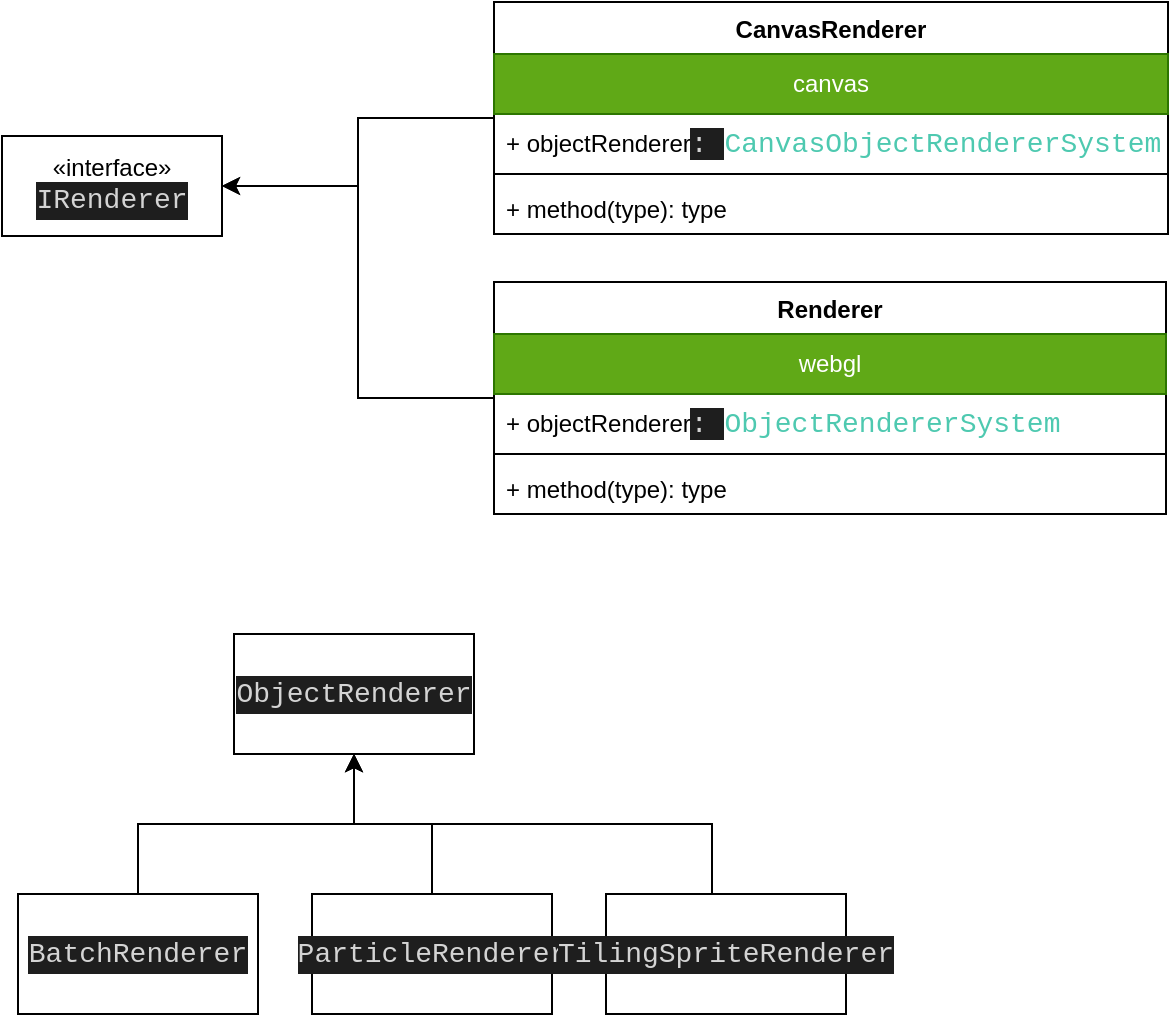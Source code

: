 <mxfile version="21.2.7" type="github" pages="2">
  <diagram name="render" id="e1oT-nx0cN_IvU85QJFF">
    <mxGraphModel dx="1195" dy="637" grid="0" gridSize="10" guides="1" tooltips="1" connect="1" arrows="1" fold="1" page="1" pageScale="1" pageWidth="1169" pageHeight="827" math="0" shadow="0">
      <root>
        <mxCell id="0" />
        <mxCell id="1" parent="0" />
        <mxCell id="wVjqyNlfLyHgIGJeyx53-1" value="«interface»&lt;br&gt;&lt;div style=&quot;color: rgb(212, 212, 212); background-color: rgb(30, 30, 30); font-family: Consolas, &amp;quot;Courier New&amp;quot;, monospace; font-size: 14px; line-height: 19px;&quot;&gt;IRenderer&lt;/div&gt;" style="html=1;whiteSpace=wrap;" parent="1" vertex="1">
          <mxGeometry x="24" y="94" width="110" height="50" as="geometry" />
        </mxCell>
        <mxCell id="qQzPLSAb_yc15qAoAnq2-8" style="edgeStyle=orthogonalEdgeStyle;rounded=0;orthogonalLoop=1;jettySize=auto;html=1;entryX=1;entryY=0.5;entryDx=0;entryDy=0;" edge="1" parent="1" source="wVjqyNlfLyHgIGJeyx53-2" target="wVjqyNlfLyHgIGJeyx53-1">
          <mxGeometry relative="1" as="geometry" />
        </mxCell>
        <mxCell id="wVjqyNlfLyHgIGJeyx53-2" value="Renderer" style="swimlane;fontStyle=1;align=center;verticalAlign=top;childLayout=stackLayout;horizontal=1;startSize=26;horizontalStack=0;resizeParent=1;resizeParentMax=0;resizeLast=0;collapsible=1;marginBottom=0;whiteSpace=wrap;html=1;" parent="1" vertex="1">
          <mxGeometry x="270" y="167" width="336" height="116" as="geometry" />
        </mxCell>
        <mxCell id="qQzPLSAb_yc15qAoAnq2-11" value="webgl" style="text;html=1;strokeColor=#2D7600;fillColor=#60a917;align=center;verticalAlign=middle;whiteSpace=wrap;rounded=0;fontColor=#ffffff;" vertex="1" parent="wVjqyNlfLyHgIGJeyx53-2">
          <mxGeometry y="26" width="336" height="30" as="geometry" />
        </mxCell>
        <mxCell id="wVjqyNlfLyHgIGJeyx53-3" value="+&amp;nbsp;objectRenderer&lt;span style=&quot;background-color: rgb(30, 30, 30); color: rgb(212, 212, 212); font-family: Consolas, &amp;quot;Courier New&amp;quot;, monospace; font-size: 14px;&quot;&gt;:&amp;nbsp;&lt;/span&gt;&lt;span style=&quot;font-family: Consolas, &amp;quot;Courier New&amp;quot;, monospace; font-size: 14px; color: rgb(78, 201, 176);&quot;&gt;ObjectRendererSystem&lt;/span&gt;" style="text;strokeColor=none;fillColor=none;align=left;verticalAlign=top;spacingLeft=4;spacingRight=4;overflow=hidden;rotatable=0;points=[[0,0.5],[1,0.5]];portConstraint=eastwest;whiteSpace=wrap;html=1;" parent="wVjqyNlfLyHgIGJeyx53-2" vertex="1">
          <mxGeometry y="56" width="336" height="26" as="geometry" />
        </mxCell>
        <mxCell id="wVjqyNlfLyHgIGJeyx53-4" value="" style="line;strokeWidth=1;fillColor=none;align=left;verticalAlign=middle;spacingTop=-1;spacingLeft=3;spacingRight=3;rotatable=0;labelPosition=right;points=[];portConstraint=eastwest;strokeColor=inherit;" parent="wVjqyNlfLyHgIGJeyx53-2" vertex="1">
          <mxGeometry y="82" width="336" height="8" as="geometry" />
        </mxCell>
        <mxCell id="wVjqyNlfLyHgIGJeyx53-5" value="+ method(type): type" style="text;strokeColor=none;fillColor=none;align=left;verticalAlign=top;spacingLeft=4;spacingRight=4;overflow=hidden;rotatable=0;points=[[0,0.5],[1,0.5]];portConstraint=eastwest;whiteSpace=wrap;html=1;" parent="wVjqyNlfLyHgIGJeyx53-2" vertex="1">
          <mxGeometry y="90" width="336" height="26" as="geometry" />
        </mxCell>
        <mxCell id="wVjqyNlfLyHgIGJeyx53-12" style="edgeStyle=orthogonalEdgeStyle;rounded=0;orthogonalLoop=1;jettySize=auto;html=1;" parent="1" source="wVjqyNlfLyHgIGJeyx53-6" target="wVjqyNlfLyHgIGJeyx53-1" edge="1">
          <mxGeometry relative="1" as="geometry" />
        </mxCell>
        <mxCell id="wVjqyNlfLyHgIGJeyx53-6" value="CanvasRenderer" style="swimlane;fontStyle=1;align=center;verticalAlign=top;childLayout=stackLayout;horizontal=1;startSize=26;horizontalStack=0;resizeParent=1;resizeParentMax=0;resizeLast=0;collapsible=1;marginBottom=0;whiteSpace=wrap;html=1;" parent="1" vertex="1">
          <mxGeometry x="270" y="27" width="337" height="116" as="geometry" />
        </mxCell>
        <mxCell id="qQzPLSAb_yc15qAoAnq2-9" value="canvas" style="text;html=1;strokeColor=#2D7600;fillColor=#60a917;align=center;verticalAlign=middle;whiteSpace=wrap;rounded=0;fontColor=#ffffff;" vertex="1" parent="wVjqyNlfLyHgIGJeyx53-6">
          <mxGeometry y="26" width="337" height="30" as="geometry" />
        </mxCell>
        <mxCell id="wVjqyNlfLyHgIGJeyx53-7" value="+&amp;nbsp;objectRenderer&lt;span style=&quot;background-color: rgb(30, 30, 30); color: rgb(212, 212, 212); font-family: Consolas, &amp;quot;Courier New&amp;quot;, monospace; font-size: 14px;&quot;&gt;:&amp;nbsp;&lt;/span&gt;&lt;span style=&quot;font-family: Consolas, &amp;quot;Courier New&amp;quot;, monospace; font-size: 14px; color: rgb(78, 201, 176);&quot;&gt;CanvasObjectRendererSystem&lt;/span&gt;&lt;span style=&quot;background-color: rgb(30, 30, 30); color: rgb(212, 212, 212); font-family: Consolas, &amp;quot;Courier New&amp;quot;, monospace; font-size: 14px;&quot;&gt;;&lt;/span&gt;" style="text;strokeColor=none;fillColor=none;align=left;verticalAlign=top;spacingLeft=4;spacingRight=4;overflow=hidden;rotatable=0;points=[[0,0.5],[1,0.5]];portConstraint=eastwest;whiteSpace=wrap;html=1;" parent="wVjqyNlfLyHgIGJeyx53-6" vertex="1">
          <mxGeometry y="56" width="337" height="26" as="geometry" />
        </mxCell>
        <mxCell id="wVjqyNlfLyHgIGJeyx53-8" value="" style="line;strokeWidth=1;fillColor=none;align=left;verticalAlign=middle;spacingTop=-1;spacingLeft=3;spacingRight=3;rotatable=0;labelPosition=right;points=[];portConstraint=eastwest;strokeColor=inherit;" parent="wVjqyNlfLyHgIGJeyx53-6" vertex="1">
          <mxGeometry y="82" width="337" height="8" as="geometry" />
        </mxCell>
        <mxCell id="wVjqyNlfLyHgIGJeyx53-9" value="+ method(type): type" style="text;strokeColor=none;fillColor=none;align=left;verticalAlign=top;spacingLeft=4;spacingRight=4;overflow=hidden;rotatable=0;points=[[0,0.5],[1,0.5]];portConstraint=eastwest;whiteSpace=wrap;html=1;" parent="wVjqyNlfLyHgIGJeyx53-6" vertex="1">
          <mxGeometry y="90" width="337" height="26" as="geometry" />
        </mxCell>
        <mxCell id="qQzPLSAb_yc15qAoAnq2-1" value="&lt;div style=&quot;color: rgb(212, 212, 212); background-color: rgb(30, 30, 30); font-family: Consolas, &amp;quot;Courier New&amp;quot;, monospace; font-size: 14px; line-height: 19px;&quot;&gt;ObjectRenderer&lt;/div&gt;" style="whiteSpace=wrap;html=1;" vertex="1" parent="1">
          <mxGeometry x="140" y="343" width="120" height="60" as="geometry" />
        </mxCell>
        <mxCell id="qQzPLSAb_yc15qAoAnq2-3" style="edgeStyle=orthogonalEdgeStyle;rounded=0;orthogonalLoop=1;jettySize=auto;html=1;" edge="1" parent="1" source="qQzPLSAb_yc15qAoAnq2-2" target="qQzPLSAb_yc15qAoAnq2-1">
          <mxGeometry relative="1" as="geometry" />
        </mxCell>
        <mxCell id="qQzPLSAb_yc15qAoAnq2-2" value="&lt;div style=&quot;color: rgb(212, 212, 212); background-color: rgb(30, 30, 30); font-family: Consolas, &amp;quot;Courier New&amp;quot;, monospace; font-size: 14px; line-height: 19px;&quot;&gt;BatchRenderer&lt;/div&gt;" style="whiteSpace=wrap;html=1;" vertex="1" parent="1">
          <mxGeometry x="32" y="473" width="120" height="60" as="geometry" />
        </mxCell>
        <mxCell id="qQzPLSAb_yc15qAoAnq2-5" style="edgeStyle=orthogonalEdgeStyle;rounded=0;orthogonalLoop=1;jettySize=auto;html=1;" edge="1" parent="1" source="qQzPLSAb_yc15qAoAnq2-4" target="qQzPLSAb_yc15qAoAnq2-1">
          <mxGeometry relative="1" as="geometry" />
        </mxCell>
        <mxCell id="qQzPLSAb_yc15qAoAnq2-4" value="&lt;div style=&quot;color: rgb(212, 212, 212); background-color: rgb(30, 30, 30); font-family: Consolas, &amp;quot;Courier New&amp;quot;, monospace; font-size: 14px; line-height: 19px;&quot;&gt;ParticleRenderer&lt;/div&gt;" style="whiteSpace=wrap;html=1;" vertex="1" parent="1">
          <mxGeometry x="179" y="473" width="120" height="60" as="geometry" />
        </mxCell>
        <mxCell id="qQzPLSAb_yc15qAoAnq2-7" style="edgeStyle=orthogonalEdgeStyle;rounded=0;orthogonalLoop=1;jettySize=auto;html=1;" edge="1" parent="1" source="qQzPLSAb_yc15qAoAnq2-6" target="qQzPLSAb_yc15qAoAnq2-1">
          <mxGeometry relative="1" as="geometry">
            <Array as="points">
              <mxPoint x="379" y="438" />
              <mxPoint x="200" y="438" />
            </Array>
          </mxGeometry>
        </mxCell>
        <mxCell id="qQzPLSAb_yc15qAoAnq2-6" value="&lt;div style=&quot;color: rgb(212, 212, 212); background-color: rgb(30, 30, 30); font-family: Consolas, &amp;quot;Courier New&amp;quot;, monospace; font-size: 14px; line-height: 19px;&quot;&gt;TilingSpriteRenderer&lt;/div&gt;" style="whiteSpace=wrap;html=1;" vertex="1" parent="1">
          <mxGeometry x="326" y="473" width="120" height="60" as="geometry" />
        </mxCell>
      </root>
    </mxGraphModel>
  </diagram>
  <diagram id="_kAjFn_9z7PhHfTa6r1Q" name="DisplayObject">
    <mxGraphModel dx="1434" dy="764" grid="0" gridSize="10" guides="1" tooltips="1" connect="1" arrows="1" fold="1" page="1" pageScale="1" pageWidth="1169" pageHeight="827" math="0" shadow="0">
      <root>
        <mxCell id="0" />
        <mxCell id="1" parent="0" />
        <mxCell id="FYwhKH93QQUQhRLDwPtf-1" value="&lt;div style=&quot;color: rgb(212, 212, 212); background-color: rgb(30, 30, 30); font-family: Consolas, &amp;quot;Courier New&amp;quot;, monospace; font-size: 14px; line-height: 19px;&quot;&gt;&lt;div&gt;&amp;nbsp;*&amp;nbsp;##&amp;nbsp;Display&amp;nbsp;objects&amp;nbsp;implemented&amp;nbsp;in&amp;nbsp;PixiJS&lt;/div&gt;&lt;div&gt;&lt;span style=&quot;color: #6a9955;&quot;&gt;&amp;nbsp;*&lt;/span&gt;&lt;/div&gt;&lt;div&gt;&lt;span style=&quot;color: #6a9955;&quot;&gt;&amp;nbsp;*&amp;nbsp;|&amp;nbsp;Display&amp;nbsp;Object&amp;nbsp;&amp;nbsp;&amp;nbsp;&amp;nbsp;&amp;nbsp;&amp;nbsp;&amp;nbsp;&amp;nbsp;&amp;nbsp;&amp;nbsp;&amp;nbsp;&amp;nbsp;&amp;nbsp;&amp;nbsp;&amp;nbsp;&amp;nbsp;&amp;nbsp;&amp;nbsp;|&amp;nbsp;Description&amp;nbsp;&amp;nbsp;&amp;nbsp;&amp;nbsp;&amp;nbsp;&amp;nbsp;&amp;nbsp;&amp;nbsp;&amp;nbsp;&amp;nbsp;&amp;nbsp;&amp;nbsp;&amp;nbsp;&amp;nbsp;&amp;nbsp;&amp;nbsp;&amp;nbsp;&amp;nbsp;&amp;nbsp;&amp;nbsp;&amp;nbsp;&amp;nbsp;&amp;nbsp;&amp;nbsp;&amp;nbsp;&amp;nbsp;&amp;nbsp;&amp;nbsp;&amp;nbsp;&amp;nbsp;&amp;nbsp;&amp;nbsp;&amp;nbsp;&amp;nbsp;&amp;nbsp;&amp;nbsp;&amp;nbsp;&amp;nbsp;&amp;nbsp;&amp;nbsp;&amp;nbsp;&amp;nbsp;&amp;nbsp;&amp;nbsp;&amp;nbsp;&amp;nbsp;&amp;nbsp;&amp;nbsp;&amp;nbsp;&amp;nbsp;&amp;nbsp;&amp;nbsp;&amp;nbsp;&amp;nbsp;&amp;nbsp;&amp;nbsp;&amp;nbsp;&amp;nbsp;&amp;nbsp;|&lt;/span&gt;&lt;/div&gt;&lt;div&gt;&lt;span style=&quot;color: #6a9955;&quot;&gt;&amp;nbsp;*&amp;nbsp;|&amp;nbsp;-------------------------------&amp;nbsp;|&amp;nbsp;---------------------------------------------------------------------&amp;nbsp;|&lt;/span&gt;&lt;/div&gt;&lt;div&gt;&lt;span style=&quot;color: #6a9955;&quot;&gt;&amp;nbsp;*&amp;nbsp;|&amp;nbsp;&lt;/span&gt;&lt;span style=&quot;color: #4ec9b0;&quot;&gt;{&lt;/span&gt;&lt;span style=&quot;color: #569cd6;&quot;&gt;@link&lt;/span&gt;&lt;span style=&quot;color: #4ec9b0;&quot;&gt;&amp;nbsp;&lt;/span&gt;&lt;span style=&quot;color: #9cdcfe;&quot;&gt;PIXI.Container&lt;/span&gt;&lt;span style=&quot;color: #4ec9b0;&quot;&gt;}&lt;/span&gt;&lt;span style=&quot;color: #6a9955;&quot;&gt;&amp;nbsp;&amp;nbsp;&amp;nbsp;&amp;nbsp;&amp;nbsp;&amp;nbsp;&amp;nbsp;&amp;nbsp;&amp;nbsp;&amp;nbsp;|&amp;nbsp;Adds&amp;nbsp;support&amp;nbsp;for&amp;nbsp;`children`&amp;nbsp;to&amp;nbsp;DisplayObject&amp;nbsp;&amp;nbsp;&amp;nbsp;&amp;nbsp;&amp;nbsp;&amp;nbsp;&amp;nbsp;&amp;nbsp;&amp;nbsp;&amp;nbsp;&amp;nbsp;&amp;nbsp;&amp;nbsp;&amp;nbsp;&amp;nbsp;&amp;nbsp;&amp;nbsp;&amp;nbsp;&amp;nbsp;&amp;nbsp;&amp;nbsp;&amp;nbsp;&amp;nbsp;&amp;nbsp;&amp;nbsp;&amp;nbsp;|&lt;/span&gt;&lt;/div&gt;&lt;div&gt;&lt;span style=&quot;color: #6a9955;&quot;&gt;&amp;nbsp;*&amp;nbsp;|&amp;nbsp;&lt;/span&gt;&lt;span style=&quot;color: #4ec9b0;&quot;&gt;{&lt;/span&gt;&lt;span style=&quot;color: #569cd6;&quot;&gt;@link&lt;/span&gt;&lt;span style=&quot;color: #4ec9b0;&quot;&gt;&amp;nbsp;&lt;/span&gt;&lt;span style=&quot;color: #9cdcfe;&quot;&gt;PIXI.Graphics&lt;/span&gt;&lt;span style=&quot;color: #4ec9b0;&quot;&gt;}&lt;/span&gt;&lt;span style=&quot;color: #6a9955;&quot;&gt;&amp;nbsp;&amp;nbsp;&amp;nbsp;&amp;nbsp;&amp;nbsp;&amp;nbsp;&amp;nbsp;&amp;nbsp;&amp;nbsp;&amp;nbsp;&amp;nbsp;|&amp;nbsp;Shape-drawing&amp;nbsp;display&amp;nbsp;object&amp;nbsp;similar&amp;nbsp;to&amp;nbsp;the&amp;nbsp;Canvas&amp;nbsp;API&amp;nbsp;&amp;nbsp;&amp;nbsp;&amp;nbsp;&amp;nbsp;&amp;nbsp;&amp;nbsp;&amp;nbsp;&amp;nbsp;&amp;nbsp;&amp;nbsp;&amp;nbsp;&amp;nbsp;&amp;nbsp;&amp;nbsp;&amp;nbsp;|&lt;/span&gt;&lt;/div&gt;&lt;div&gt;&lt;span style=&quot;color: #6a9955;&quot;&gt;&amp;nbsp;*&amp;nbsp;|&amp;nbsp;&lt;/span&gt;&lt;span style=&quot;color: #4ec9b0;&quot;&gt;{&lt;/span&gt;&lt;span style=&quot;color: #569cd6;&quot;&gt;@link&lt;/span&gt;&lt;span style=&quot;color: #4ec9b0;&quot;&gt;&amp;nbsp;&lt;/span&gt;&lt;span style=&quot;color: #9cdcfe;&quot;&gt;PIXI.Sprite&lt;/span&gt;&lt;span style=&quot;color: #4ec9b0;&quot;&gt;}&lt;/span&gt;&lt;span style=&quot;color: #6a9955;&quot;&gt;&amp;nbsp;&amp;nbsp;&amp;nbsp;&amp;nbsp;&amp;nbsp;&amp;nbsp;&amp;nbsp;&amp;nbsp;&amp;nbsp;&amp;nbsp;&amp;nbsp;&amp;nbsp;&amp;nbsp;|&amp;nbsp;Draws&amp;nbsp;textures&amp;nbsp;(i.e.&amp;nbsp;images)&amp;nbsp;&amp;nbsp;&amp;nbsp;&amp;nbsp;&amp;nbsp;&amp;nbsp;&amp;nbsp;&amp;nbsp;&amp;nbsp;&amp;nbsp;&amp;nbsp;&amp;nbsp;&amp;nbsp;&amp;nbsp;&amp;nbsp;&amp;nbsp;&amp;nbsp;&amp;nbsp;&amp;nbsp;&amp;nbsp;&amp;nbsp;&amp;nbsp;&amp;nbsp;&amp;nbsp;&amp;nbsp;&amp;nbsp;&amp;nbsp;&amp;nbsp;&amp;nbsp;&amp;nbsp;&amp;nbsp;&amp;nbsp;&amp;nbsp;&amp;nbsp;&amp;nbsp;&amp;nbsp;&amp;nbsp;&amp;nbsp;&amp;nbsp;&amp;nbsp;&amp;nbsp;&amp;nbsp;|&lt;/span&gt;&lt;/div&gt;&lt;div&gt;&lt;span style=&quot;color: #6a9955;&quot;&gt;&amp;nbsp;*&amp;nbsp;|&amp;nbsp;&lt;/span&gt;&lt;span style=&quot;color: #4ec9b0;&quot;&gt;{&lt;/span&gt;&lt;span style=&quot;color: #569cd6;&quot;&gt;@link&lt;/span&gt;&lt;span style=&quot;color: #4ec9b0;&quot;&gt;&amp;nbsp;&lt;/span&gt;&lt;span style=&quot;color: #9cdcfe;&quot;&gt;PIXI.Text&lt;/span&gt;&lt;span style=&quot;color: #4ec9b0;&quot;&gt;}&lt;/span&gt;&lt;span style=&quot;color: #6a9955;&quot;&gt;&amp;nbsp;&amp;nbsp;&amp;nbsp;&amp;nbsp;&amp;nbsp;&amp;nbsp;&amp;nbsp;&amp;nbsp;&amp;nbsp;&amp;nbsp;&amp;nbsp;&amp;nbsp;&amp;nbsp;&amp;nbsp;&amp;nbsp;|&amp;nbsp;Draws&amp;nbsp;text&amp;nbsp;using&amp;nbsp;the&amp;nbsp;Canvas&amp;nbsp;API&amp;nbsp;internally&amp;nbsp;&amp;nbsp;&amp;nbsp;&amp;nbsp;&amp;nbsp;&amp;nbsp;&amp;nbsp;&amp;nbsp;&amp;nbsp;&amp;nbsp;&amp;nbsp;&amp;nbsp;&amp;nbsp;&amp;nbsp;&amp;nbsp;&amp;nbsp;&amp;nbsp;&amp;nbsp;&amp;nbsp;&amp;nbsp;&amp;nbsp;&amp;nbsp;&amp;nbsp;&amp;nbsp;&amp;nbsp;&amp;nbsp;&amp;nbsp;&amp;nbsp;|&lt;/span&gt;&lt;/div&gt;&lt;div&gt;&lt;span style=&quot;color: #6a9955;&quot;&gt;&amp;nbsp;*&amp;nbsp;|&amp;nbsp;&lt;/span&gt;&lt;span style=&quot;color: #4ec9b0;&quot;&gt;{&lt;/span&gt;&lt;span style=&quot;color: #569cd6;&quot;&gt;@link&lt;/span&gt;&lt;span style=&quot;color: #4ec9b0;&quot;&gt;&amp;nbsp;&lt;/span&gt;&lt;span style=&quot;color: #9cdcfe;&quot;&gt;PIXI.BitmapText&lt;/span&gt;&lt;span style=&quot;color: #4ec9b0;&quot;&gt;}&lt;/span&gt;&lt;span style=&quot;color: #6a9955;&quot;&gt;&amp;nbsp;&amp;nbsp;&amp;nbsp;&amp;nbsp;&amp;nbsp;&amp;nbsp;&amp;nbsp;&amp;nbsp;&amp;nbsp;|&amp;nbsp;More&amp;nbsp;scaleable&amp;nbsp;solution&amp;nbsp;for&amp;nbsp;text&amp;nbsp;rendering,&amp;nbsp;reusing&amp;nbsp;glyph&amp;nbsp;textures&amp;nbsp;&amp;nbsp;&amp;nbsp;&amp;nbsp;|&lt;/span&gt;&lt;/div&gt;&lt;div&gt;&lt;span style=&quot;color: #6a9955;&quot;&gt;&amp;nbsp;*&amp;nbsp;|&amp;nbsp;&lt;/span&gt;&lt;span style=&quot;color: #4ec9b0;&quot;&gt;{&lt;/span&gt;&lt;span style=&quot;color: #569cd6;&quot;&gt;@link&lt;/span&gt;&lt;span style=&quot;color: #4ec9b0;&quot;&gt;&amp;nbsp;&lt;/span&gt;&lt;span style=&quot;color: #9cdcfe;&quot;&gt;PIXI.TilingSprite&lt;/span&gt;&lt;span style=&quot;color: #4ec9b0;&quot;&gt;}&lt;/span&gt;&lt;span style=&quot;color: #6a9955;&quot;&gt;&amp;nbsp;&amp;nbsp;&amp;nbsp;&amp;nbsp;&amp;nbsp;&amp;nbsp;&amp;nbsp;|&amp;nbsp;Draws&amp;nbsp;textures/images&amp;nbsp;in&amp;nbsp;a&amp;nbsp;tiled&amp;nbsp;fashion&amp;nbsp;&amp;nbsp;&amp;nbsp;&amp;nbsp;&amp;nbsp;&amp;nbsp;&amp;nbsp;&amp;nbsp;&amp;nbsp;&amp;nbsp;&amp;nbsp;&amp;nbsp;&amp;nbsp;&amp;nbsp;&amp;nbsp;&amp;nbsp;&amp;nbsp;&amp;nbsp;&amp;nbsp;&amp;nbsp;&amp;nbsp;&amp;nbsp;&amp;nbsp;&amp;nbsp;&amp;nbsp;&amp;nbsp;&amp;nbsp;&amp;nbsp;&amp;nbsp;&amp;nbsp;|&lt;/span&gt;&lt;/div&gt;&lt;div&gt;&lt;span style=&quot;color: #6a9955;&quot;&gt;&amp;nbsp;*&amp;nbsp;|&amp;nbsp;&lt;/span&gt;&lt;span style=&quot;color: #4ec9b0;&quot;&gt;{&lt;/span&gt;&lt;span style=&quot;color: #569cd6;&quot;&gt;@link&lt;/span&gt;&lt;span style=&quot;color: #4ec9b0;&quot;&gt;&amp;nbsp;&lt;/span&gt;&lt;span style=&quot;color: #9cdcfe;&quot;&gt;PIXI.AnimatedSprite&lt;/span&gt;&lt;span style=&quot;color: #4ec9b0;&quot;&gt;}&lt;/span&gt;&lt;span style=&quot;color: #6a9955;&quot;&gt;&amp;nbsp;&amp;nbsp;&amp;nbsp;&amp;nbsp;&amp;nbsp;|&amp;nbsp;Draws&amp;nbsp;an&amp;nbsp;animation&amp;nbsp;of&amp;nbsp;multiple&amp;nbsp;images&amp;nbsp;&amp;nbsp;&amp;nbsp;&amp;nbsp;&amp;nbsp;&amp;nbsp;&amp;nbsp;&amp;nbsp;&amp;nbsp;&amp;nbsp;&amp;nbsp;&amp;nbsp;&amp;nbsp;&amp;nbsp;&amp;nbsp;&amp;nbsp;&amp;nbsp;&amp;nbsp;&amp;nbsp;&amp;nbsp;&amp;nbsp;&amp;nbsp;&amp;nbsp;&amp;nbsp;&amp;nbsp;&amp;nbsp;&amp;nbsp;&amp;nbsp;&amp;nbsp;&amp;nbsp;&amp;nbsp;&amp;nbsp;&amp;nbsp;|&lt;/span&gt;&lt;/div&gt;&lt;div&gt;&lt;span style=&quot;color: #6a9955;&quot;&gt;&amp;nbsp;*&amp;nbsp;|&amp;nbsp;&lt;/span&gt;&lt;span style=&quot;color: #4ec9b0;&quot;&gt;{&lt;/span&gt;&lt;span style=&quot;color: #569cd6;&quot;&gt;@link&lt;/span&gt;&lt;span style=&quot;color: #4ec9b0;&quot;&gt;&amp;nbsp;&lt;/span&gt;&lt;span style=&quot;color: #9cdcfe;&quot;&gt;PIXI.Mesh&lt;/span&gt;&lt;span style=&quot;color: #4ec9b0;&quot;&gt;}&lt;/span&gt;&lt;span style=&quot;color: #6a9955;&quot;&gt;&amp;nbsp;&amp;nbsp;&amp;nbsp;&amp;nbsp;&amp;nbsp;&amp;nbsp;&amp;nbsp;&amp;nbsp;&amp;nbsp;&amp;nbsp;&amp;nbsp;&amp;nbsp;&amp;nbsp;&amp;nbsp;&amp;nbsp;|&amp;nbsp;Provides&amp;nbsp;a&amp;nbsp;lower-level&amp;nbsp;API&amp;nbsp;for&amp;nbsp;drawing&amp;nbsp;meshes&amp;nbsp;with&amp;nbsp;custom&amp;nbsp;data&amp;nbsp;&amp;nbsp;&amp;nbsp;&amp;nbsp;&amp;nbsp;&amp;nbsp;&amp;nbsp;&amp;nbsp;|&lt;/span&gt;&lt;/div&gt;&lt;div&gt;&lt;span style=&quot;color: #6a9955;&quot;&gt;&amp;nbsp;*&amp;nbsp;|&amp;nbsp;&lt;/span&gt;&lt;span style=&quot;color: #4ec9b0;&quot;&gt;{&lt;/span&gt;&lt;span style=&quot;color: #569cd6;&quot;&gt;@link&lt;/span&gt;&lt;span style=&quot;color: #4ec9b0;&quot;&gt;&amp;nbsp;&lt;/span&gt;&lt;span style=&quot;color: #9cdcfe;&quot;&gt;PIXI.NineSlicePlane&lt;/span&gt;&lt;span style=&quot;color: #4ec9b0;&quot;&gt;}&lt;/span&gt;&lt;span style=&quot;color: #6a9955;&quot;&gt;&amp;nbsp;&amp;nbsp;&amp;nbsp;&amp;nbsp;&amp;nbsp;|&amp;nbsp;Mesh-related&amp;nbsp;&amp;nbsp;&amp;nbsp;&amp;nbsp;&amp;nbsp;&amp;nbsp;&amp;nbsp;&amp;nbsp;&amp;nbsp;&amp;nbsp;&amp;nbsp;&amp;nbsp;&amp;nbsp;&amp;nbsp;&amp;nbsp;&amp;nbsp;&amp;nbsp;&amp;nbsp;&amp;nbsp;&amp;nbsp;&amp;nbsp;&amp;nbsp;&amp;nbsp;&amp;nbsp;&amp;nbsp;&amp;nbsp;&amp;nbsp;&amp;nbsp;&amp;nbsp;&amp;nbsp;&amp;nbsp;&amp;nbsp;&amp;nbsp;&amp;nbsp;&amp;nbsp;&amp;nbsp;&amp;nbsp;&amp;nbsp;&amp;nbsp;&amp;nbsp;&amp;nbsp;&amp;nbsp;&amp;nbsp;&amp;nbsp;&amp;nbsp;&amp;nbsp;&amp;nbsp;&amp;nbsp;&amp;nbsp;&amp;nbsp;&amp;nbsp;&amp;nbsp;&amp;nbsp;&amp;nbsp;&amp;nbsp;&amp;nbsp;&amp;nbsp;&amp;nbsp;|&lt;/span&gt;&lt;/div&gt;&lt;div&gt;&lt;span style=&quot;color: #6a9955;&quot;&gt;&amp;nbsp;*&amp;nbsp;|&amp;nbsp;&lt;/span&gt;&lt;span style=&quot;color: #4ec9b0;&quot;&gt;{&lt;/span&gt;&lt;span style=&quot;color: #569cd6;&quot;&gt;@link&lt;/span&gt;&lt;span style=&quot;color: #4ec9b0;&quot;&gt;&amp;nbsp;&lt;/span&gt;&lt;span style=&quot;color: #9cdcfe;&quot;&gt;PIXI.SimpleMesh&lt;/span&gt;&lt;span style=&quot;color: #4ec9b0;&quot;&gt;}&lt;/span&gt;&lt;span style=&quot;color: #6a9955;&quot;&gt;&amp;nbsp;&amp;nbsp;&amp;nbsp;&amp;nbsp;&amp;nbsp;&amp;nbsp;&amp;nbsp;&amp;nbsp;&amp;nbsp;|&amp;nbsp;v4-compatible&amp;nbsp;mesh&amp;nbsp;&amp;nbsp;&amp;nbsp;&amp;nbsp;&amp;nbsp;&amp;nbsp;&amp;nbsp;&amp;nbsp;&amp;nbsp;&amp;nbsp;&amp;nbsp;&amp;nbsp;&amp;nbsp;&amp;nbsp;&amp;nbsp;&amp;nbsp;&amp;nbsp;&amp;nbsp;&amp;nbsp;&amp;nbsp;&amp;nbsp;&amp;nbsp;&amp;nbsp;&amp;nbsp;&amp;nbsp;&amp;nbsp;&amp;nbsp;&amp;nbsp;&amp;nbsp;&amp;nbsp;&amp;nbsp;&amp;nbsp;&amp;nbsp;&amp;nbsp;&amp;nbsp;&amp;nbsp;&amp;nbsp;&amp;nbsp;&amp;nbsp;&amp;nbsp;&amp;nbsp;&amp;nbsp;&amp;nbsp;&amp;nbsp;&amp;nbsp;&amp;nbsp;&amp;nbsp;&amp;nbsp;&amp;nbsp;&amp;nbsp;&amp;nbsp;&amp;nbsp;|&lt;/span&gt;&lt;/div&gt;&lt;div&gt;&lt;span style=&quot;color: #6a9955;&quot;&gt;&amp;nbsp;*&amp;nbsp;|&amp;nbsp;&lt;/span&gt;&lt;span style=&quot;color: #4ec9b0;&quot;&gt;{&lt;/span&gt;&lt;span style=&quot;color: #569cd6;&quot;&gt;@link&lt;/span&gt;&lt;span style=&quot;color: #4ec9b0;&quot;&gt;&amp;nbsp;&lt;/span&gt;&lt;span style=&quot;color: #9cdcfe;&quot;&gt;PIXI.SimplePlane&lt;/span&gt;&lt;span style=&quot;color: #4ec9b0;&quot;&gt;}&lt;/span&gt;&lt;span style=&quot;color: #6a9955;&quot;&gt;&amp;nbsp;&amp;nbsp;&amp;nbsp;&amp;nbsp;&amp;nbsp;&amp;nbsp;&amp;nbsp;&amp;nbsp;|&amp;nbsp;Mesh-related&amp;nbsp;&amp;nbsp;&amp;nbsp;&amp;nbsp;&amp;nbsp;&amp;nbsp;&amp;nbsp;&amp;nbsp;&amp;nbsp;&amp;nbsp;&amp;nbsp;&amp;nbsp;&amp;nbsp;&amp;nbsp;&amp;nbsp;&amp;nbsp;&amp;nbsp;&amp;nbsp;&amp;nbsp;&amp;nbsp;&amp;nbsp;&amp;nbsp;&amp;nbsp;&amp;nbsp;&amp;nbsp;&amp;nbsp;&amp;nbsp;&amp;nbsp;&amp;nbsp;&amp;nbsp;&amp;nbsp;&amp;nbsp;&amp;nbsp;&amp;nbsp;&amp;nbsp;&amp;nbsp;&amp;nbsp;&amp;nbsp;&amp;nbsp;&amp;nbsp;&amp;nbsp;&amp;nbsp;&amp;nbsp;&amp;nbsp;&amp;nbsp;&amp;nbsp;&amp;nbsp;&amp;nbsp;&amp;nbsp;&amp;nbsp;&amp;nbsp;&amp;nbsp;&amp;nbsp;&amp;nbsp;&amp;nbsp;&amp;nbsp;&amp;nbsp;&amp;nbsp;|&lt;/span&gt;&lt;/div&gt;&lt;div&gt;&lt;span style=&quot;color: #6a9955;&quot;&gt;&amp;nbsp;*&amp;nbsp;|&amp;nbsp;&lt;/span&gt;&lt;span style=&quot;color: #4ec9b0;&quot;&gt;{&lt;/span&gt;&lt;span style=&quot;color: #569cd6;&quot;&gt;@link&lt;/span&gt;&lt;span style=&quot;color: #4ec9b0;&quot;&gt;&amp;nbsp;&lt;/span&gt;&lt;span style=&quot;color: #9cdcfe;&quot;&gt;PIXI.SimpleRope&lt;/span&gt;&lt;span style=&quot;color: #4ec9b0;&quot;&gt;}&lt;/span&gt;&lt;span style=&quot;color: #6a9955;&quot;&gt;&amp;nbsp;&amp;nbsp;&amp;nbsp;&amp;nbsp;&amp;nbsp;&amp;nbsp;&amp;nbsp;&amp;nbsp;&amp;nbsp;|&amp;nbsp;Mesh-related&amp;nbsp;&amp;nbsp;&amp;nbsp;&amp;nbsp;&amp;nbsp;&amp;nbsp;&amp;nbsp;&amp;nbsp;&amp;nbsp;&amp;nbsp;&amp;nbsp;&amp;nbsp;&amp;nbsp;&amp;nbsp;&amp;nbsp;&amp;nbsp;&amp;nbsp;&amp;nbsp;&amp;nbsp;&amp;nbsp;&amp;nbsp;&amp;nbsp;&amp;nbsp;&amp;nbsp;&amp;nbsp;&amp;nbsp;&amp;nbsp;&amp;nbsp;&amp;nbsp;&amp;nbsp;&amp;nbsp;&amp;nbsp;&amp;nbsp;&amp;nbsp;&amp;nbsp;&amp;nbsp;&amp;nbsp;&amp;nbsp;&amp;nbsp;&amp;nbsp;&amp;nbsp;&amp;nbsp;&amp;nbsp;&amp;nbsp;&amp;nbsp;&amp;nbsp;&amp;nbsp;&amp;nbsp;&amp;nbsp;&amp;nbsp;&amp;nbsp;&amp;nbsp;&amp;nbsp;&amp;nbsp;&amp;nbsp;&amp;nbsp;&amp;nbsp;&amp;nbsp;|&lt;/span&gt;&lt;/div&gt;&lt;/div&gt;" style="text;html=1;align=left;verticalAlign=middle;resizable=0;points=[];autosize=1;strokeColor=none;fillColor=none;" vertex="1" parent="1">
          <mxGeometry x="2" y="3" width="865" height="316" as="geometry" />
        </mxCell>
        <mxCell id="FYwhKH93QQUQhRLDwPtf-6" value="&lt;div style=&quot;color: rgb(212, 212, 212); background-color: rgb(30, 30, 30); font-family: Consolas, &amp;quot;Courier New&amp;quot;, monospace; font-size: 14px; line-height: 19px;&quot;&gt;DisplayObject&lt;/div&gt;" style="html=1;whiteSpace=wrap;" vertex="1" parent="1">
          <mxGeometry x="326" y="336" width="110" height="50" as="geometry" />
        </mxCell>
        <mxCell id="FYwhKH93QQUQhRLDwPtf-8" style="edgeStyle=orthogonalEdgeStyle;rounded=0;orthogonalLoop=1;jettySize=auto;html=1;" edge="1" parent="1" source="FYwhKH93QQUQhRLDwPtf-7" target="FYwhKH93QQUQhRLDwPtf-6">
          <mxGeometry relative="1" as="geometry" />
        </mxCell>
        <mxCell id="FYwhKH93QQUQhRLDwPtf-7" value="&lt;div style=&quot;color: rgb(212, 212, 212); background-color: rgb(30, 30, 30); font-family: Consolas, &amp;quot;Courier New&amp;quot;, monospace; font-size: 14px; line-height: 19px;&quot;&gt;Container&lt;/div&gt;" style="whiteSpace=wrap;html=1;" vertex="1" parent="1">
          <mxGeometry x="321" y="408" width="120" height="60" as="geometry" />
        </mxCell>
        <mxCell id="FYwhKH93QQUQhRLDwPtf-18" style="edgeStyle=orthogonalEdgeStyle;rounded=0;orthogonalLoop=1;jettySize=auto;html=1;" edge="1" parent="1" source="FYwhKH93QQUQhRLDwPtf-9" target="FYwhKH93QQUQhRLDwPtf-7">
          <mxGeometry relative="1" as="geometry">
            <Array as="points">
              <mxPoint x="232" y="504" />
              <mxPoint x="381" y="504" />
            </Array>
          </mxGeometry>
        </mxCell>
        <mxCell id="FYwhKH93QQUQhRLDwPtf-9" value="&lt;div style=&quot;color: rgb(212, 212, 212); background-color: rgb(30, 30, 30); font-family: Consolas, &amp;quot;Courier New&amp;quot;, monospace; font-size: 14px; line-height: 19px;&quot;&gt;Sprite&lt;/div&gt;" style="whiteSpace=wrap;html=1;" vertex="1" parent="1">
          <mxGeometry x="172" y="517" width="120" height="60" as="geometry" />
        </mxCell>
        <mxCell id="FYwhKH93QQUQhRLDwPtf-19" style="edgeStyle=orthogonalEdgeStyle;rounded=0;orthogonalLoop=1;jettySize=auto;html=1;" edge="1" parent="1" source="FYwhKH93QQUQhRLDwPtf-11" target="FYwhKH93QQUQhRLDwPtf-7">
          <mxGeometry relative="1" as="geometry" />
        </mxCell>
        <mxCell id="FYwhKH93QQUQhRLDwPtf-11" value="&lt;div style=&quot;color: rgb(212, 212, 212); background-color: rgb(30, 30, 30); font-family: Consolas, &amp;quot;Courier New&amp;quot;, monospace; font-size: 14px; line-height: 19px;&quot;&gt;Graphics&lt;/div&gt;" style="whiteSpace=wrap;html=1;" vertex="1" parent="1">
          <mxGeometry x="321" y="517" width="120" height="60" as="geometry" />
        </mxCell>
        <mxCell id="FYwhKH93QQUQhRLDwPtf-15" style="edgeStyle=orthogonalEdgeStyle;rounded=0;orthogonalLoop=1;jettySize=auto;html=1;" edge="1" parent="1" source="FYwhKH93QQUQhRLDwPtf-14" target="FYwhKH93QQUQhRLDwPtf-9">
          <mxGeometry relative="1" as="geometry">
            <Array as="points">
              <mxPoint x="77" y="606" />
              <mxPoint x="232" y="606" />
            </Array>
          </mxGeometry>
        </mxCell>
        <mxCell id="FYwhKH93QQUQhRLDwPtf-14" value="&lt;div style=&quot;color: rgb(212, 212, 212); background-color: rgb(30, 30, 30); font-family: Consolas, &amp;quot;Courier New&amp;quot;, monospace; font-size: 14px; line-height: 19px;&quot;&gt;Text&lt;/div&gt;" style="whiteSpace=wrap;html=1;" vertex="1" parent="1">
          <mxGeometry x="17" y="630" width="120" height="60" as="geometry" />
        </mxCell>
        <mxCell id="FYwhKH93QQUQhRLDwPtf-20" style="edgeStyle=orthogonalEdgeStyle;rounded=0;orthogonalLoop=1;jettySize=auto;html=1;" edge="1" parent="1" source="FYwhKH93QQUQhRLDwPtf-16" target="FYwhKH93QQUQhRLDwPtf-7">
          <mxGeometry relative="1" as="geometry">
            <Array as="points">
              <mxPoint x="530" y="504" />
              <mxPoint x="381" y="504" />
            </Array>
          </mxGeometry>
        </mxCell>
        <mxCell id="FYwhKH93QQUQhRLDwPtf-16" value="&lt;div style=&quot;color: rgb(212, 212, 212); background-color: rgb(30, 30, 30); font-family: Consolas, &amp;quot;Courier New&amp;quot;, monospace; font-size: 14px; line-height: 19px;&quot;&gt;BitmapText&lt;/div&gt;" style="whiteSpace=wrap;html=1;" vertex="1" parent="1">
          <mxGeometry x="470" y="517" width="120" height="60" as="geometry" />
        </mxCell>
        <mxCell id="FYwhKH93QQUQhRLDwPtf-22" style="edgeStyle=orthogonalEdgeStyle;rounded=0;orthogonalLoop=1;jettySize=auto;html=1;" edge="1" parent="1" source="FYwhKH93QQUQhRLDwPtf-21" target="FYwhKH93QQUQhRLDwPtf-9">
          <mxGeometry relative="1" as="geometry" />
        </mxCell>
        <mxCell id="FYwhKH93QQUQhRLDwPtf-21" value="&lt;div style=&quot;color: rgb(212, 212, 212); background-color: rgb(30, 30, 30); font-family: Consolas, &amp;quot;Courier New&amp;quot;, monospace; font-size: 14px; line-height: 19px;&quot;&gt;TilingSprite&lt;/div&gt;" style="whiteSpace=wrap;html=1;" vertex="1" parent="1">
          <mxGeometry x="172" y="630" width="120" height="60" as="geometry" />
        </mxCell>
        <mxCell id="FYwhKH93QQUQhRLDwPtf-24" style="edgeStyle=orthogonalEdgeStyle;rounded=0;orthogonalLoop=1;jettySize=auto;html=1;" edge="1" parent="1" source="FYwhKH93QQUQhRLDwPtf-23" target="FYwhKH93QQUQhRLDwPtf-9">
          <mxGeometry relative="1" as="geometry">
            <Array as="points">
              <mxPoint x="386" y="605" />
              <mxPoint x="232" y="605" />
            </Array>
          </mxGeometry>
        </mxCell>
        <mxCell id="FYwhKH93QQUQhRLDwPtf-23" value="&lt;div style=&quot;color: rgb(212, 212, 212); background-color: rgb(30, 30, 30); font-family: Consolas, &amp;quot;Courier New&amp;quot;, monospace; font-size: 14px; line-height: 19px;&quot;&gt;AnimatedSprite&lt;/div&gt;" style="whiteSpace=wrap;html=1;" vertex="1" parent="1">
          <mxGeometry x="326" y="630" width="120" height="60" as="geometry" />
        </mxCell>
        <mxCell id="FYwhKH93QQUQhRLDwPtf-26" style="edgeStyle=orthogonalEdgeStyle;rounded=0;orthogonalLoop=1;jettySize=auto;html=1;" edge="1" parent="1" source="FYwhKH93QQUQhRLDwPtf-25" target="FYwhKH93QQUQhRLDwPtf-7">
          <mxGeometry relative="1" as="geometry">
            <Array as="points">
              <mxPoint x="679" y="504" />
              <mxPoint x="381" y="504" />
            </Array>
          </mxGeometry>
        </mxCell>
        <mxCell id="FYwhKH93QQUQhRLDwPtf-25" value="&lt;div style=&quot;color: rgb(212, 212, 212); background-color: rgb(30, 30, 30); font-family: Consolas, &amp;quot;Courier New&amp;quot;, monospace; font-size: 14px; line-height: 19px;&quot;&gt;Mesh&lt;/div&gt;" style="whiteSpace=wrap;html=1;" vertex="1" parent="1">
          <mxGeometry x="619" y="517" width="120" height="60" as="geometry" />
        </mxCell>
        <mxCell id="FYwhKH93QQUQhRLDwPtf-28" style="edgeStyle=orthogonalEdgeStyle;rounded=0;orthogonalLoop=1;jettySize=auto;html=1;" edge="1" parent="1" source="FYwhKH93QQUQhRLDwPtf-27" target="FYwhKH93QQUQhRLDwPtf-25">
          <mxGeometry relative="1" as="geometry" />
        </mxCell>
        <mxCell id="FYwhKH93QQUQhRLDwPtf-27" value="&lt;div style=&quot;color: rgb(212, 212, 212); background-color: rgb(30, 30, 30); font-family: Consolas, &amp;quot;Courier New&amp;quot;, monospace; font-size: 14px; line-height: 19px;&quot;&gt;SimpleMesh&lt;/div&gt;" style="whiteSpace=wrap;html=1;" vertex="1" parent="1">
          <mxGeometry x="517" y="630" width="120" height="60" as="geometry" />
        </mxCell>
        <mxCell id="FYwhKH93QQUQhRLDwPtf-30" style="edgeStyle=orthogonalEdgeStyle;rounded=0;orthogonalLoop=1;jettySize=auto;html=1;" edge="1" parent="1" source="FYwhKH93QQUQhRLDwPtf-29" target="FYwhKH93QQUQhRLDwPtf-25">
          <mxGeometry relative="1" as="geometry" />
        </mxCell>
        <mxCell id="FYwhKH93QQUQhRLDwPtf-29" value="&lt;div style=&quot;color: rgb(212, 212, 212); background-color: rgb(30, 30, 30); font-family: Consolas, &amp;quot;Courier New&amp;quot;, monospace; font-size: 14px; line-height: 19px;&quot;&gt;SimplePlane&lt;/div&gt;" style="whiteSpace=wrap;html=1;" vertex="1" parent="1">
          <mxGeometry x="656" y="630" width="120" height="60" as="geometry" />
        </mxCell>
        <mxCell id="FYwhKH93QQUQhRLDwPtf-32" style="edgeStyle=orthogonalEdgeStyle;rounded=0;orthogonalLoop=1;jettySize=auto;html=1;" edge="1" parent="1" source="FYwhKH93QQUQhRLDwPtf-31" target="FYwhKH93QQUQhRLDwPtf-25">
          <mxGeometry relative="1" as="geometry">
            <Array as="points">
              <mxPoint x="850" y="603" />
              <mxPoint x="679" y="603" />
            </Array>
          </mxGeometry>
        </mxCell>
        <mxCell id="FYwhKH93QQUQhRLDwPtf-31" value="&lt;div style=&quot;color: rgb(212, 212, 212); background-color: rgb(30, 30, 30); font-family: Consolas, &amp;quot;Courier New&amp;quot;, monospace; font-size: 14px; line-height: 19px;&quot;&gt;SimpleRope&lt;/div&gt;" style="whiteSpace=wrap;html=1;" vertex="1" parent="1">
          <mxGeometry x="788" y="630" width="120" height="60" as="geometry" />
        </mxCell>
      </root>
    </mxGraphModel>
  </diagram>
</mxfile>
